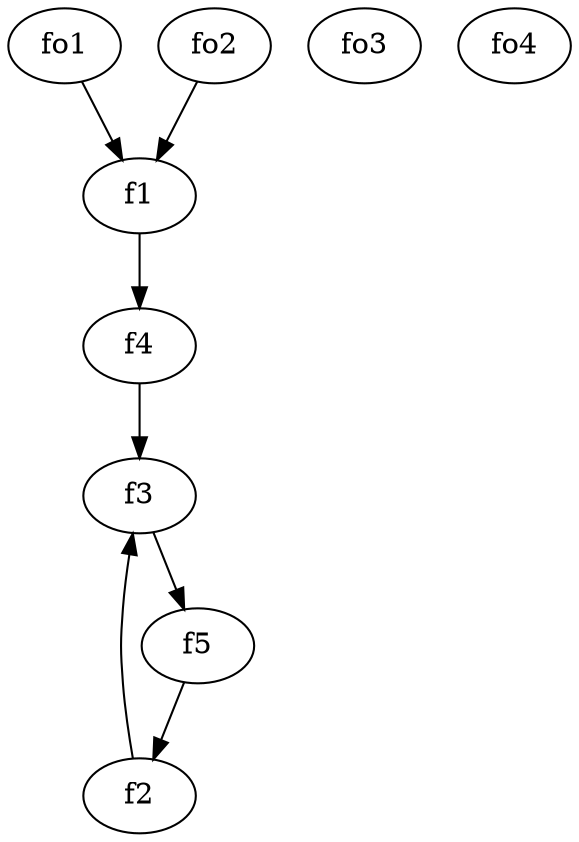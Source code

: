 strict digraph  {
f1;
f2;
f3;
f4;
f5;
fo1;
fo2;
fo3;
fo4;
f1 -> f4  [weight=2];
f2 -> f3  [weight=2];
f3 -> f5  [weight=2];
f4 -> f3  [weight=2];
f5 -> f2  [weight=2];
fo1 -> f1  [weight=2];
fo2 -> f1  [weight=2];
}
